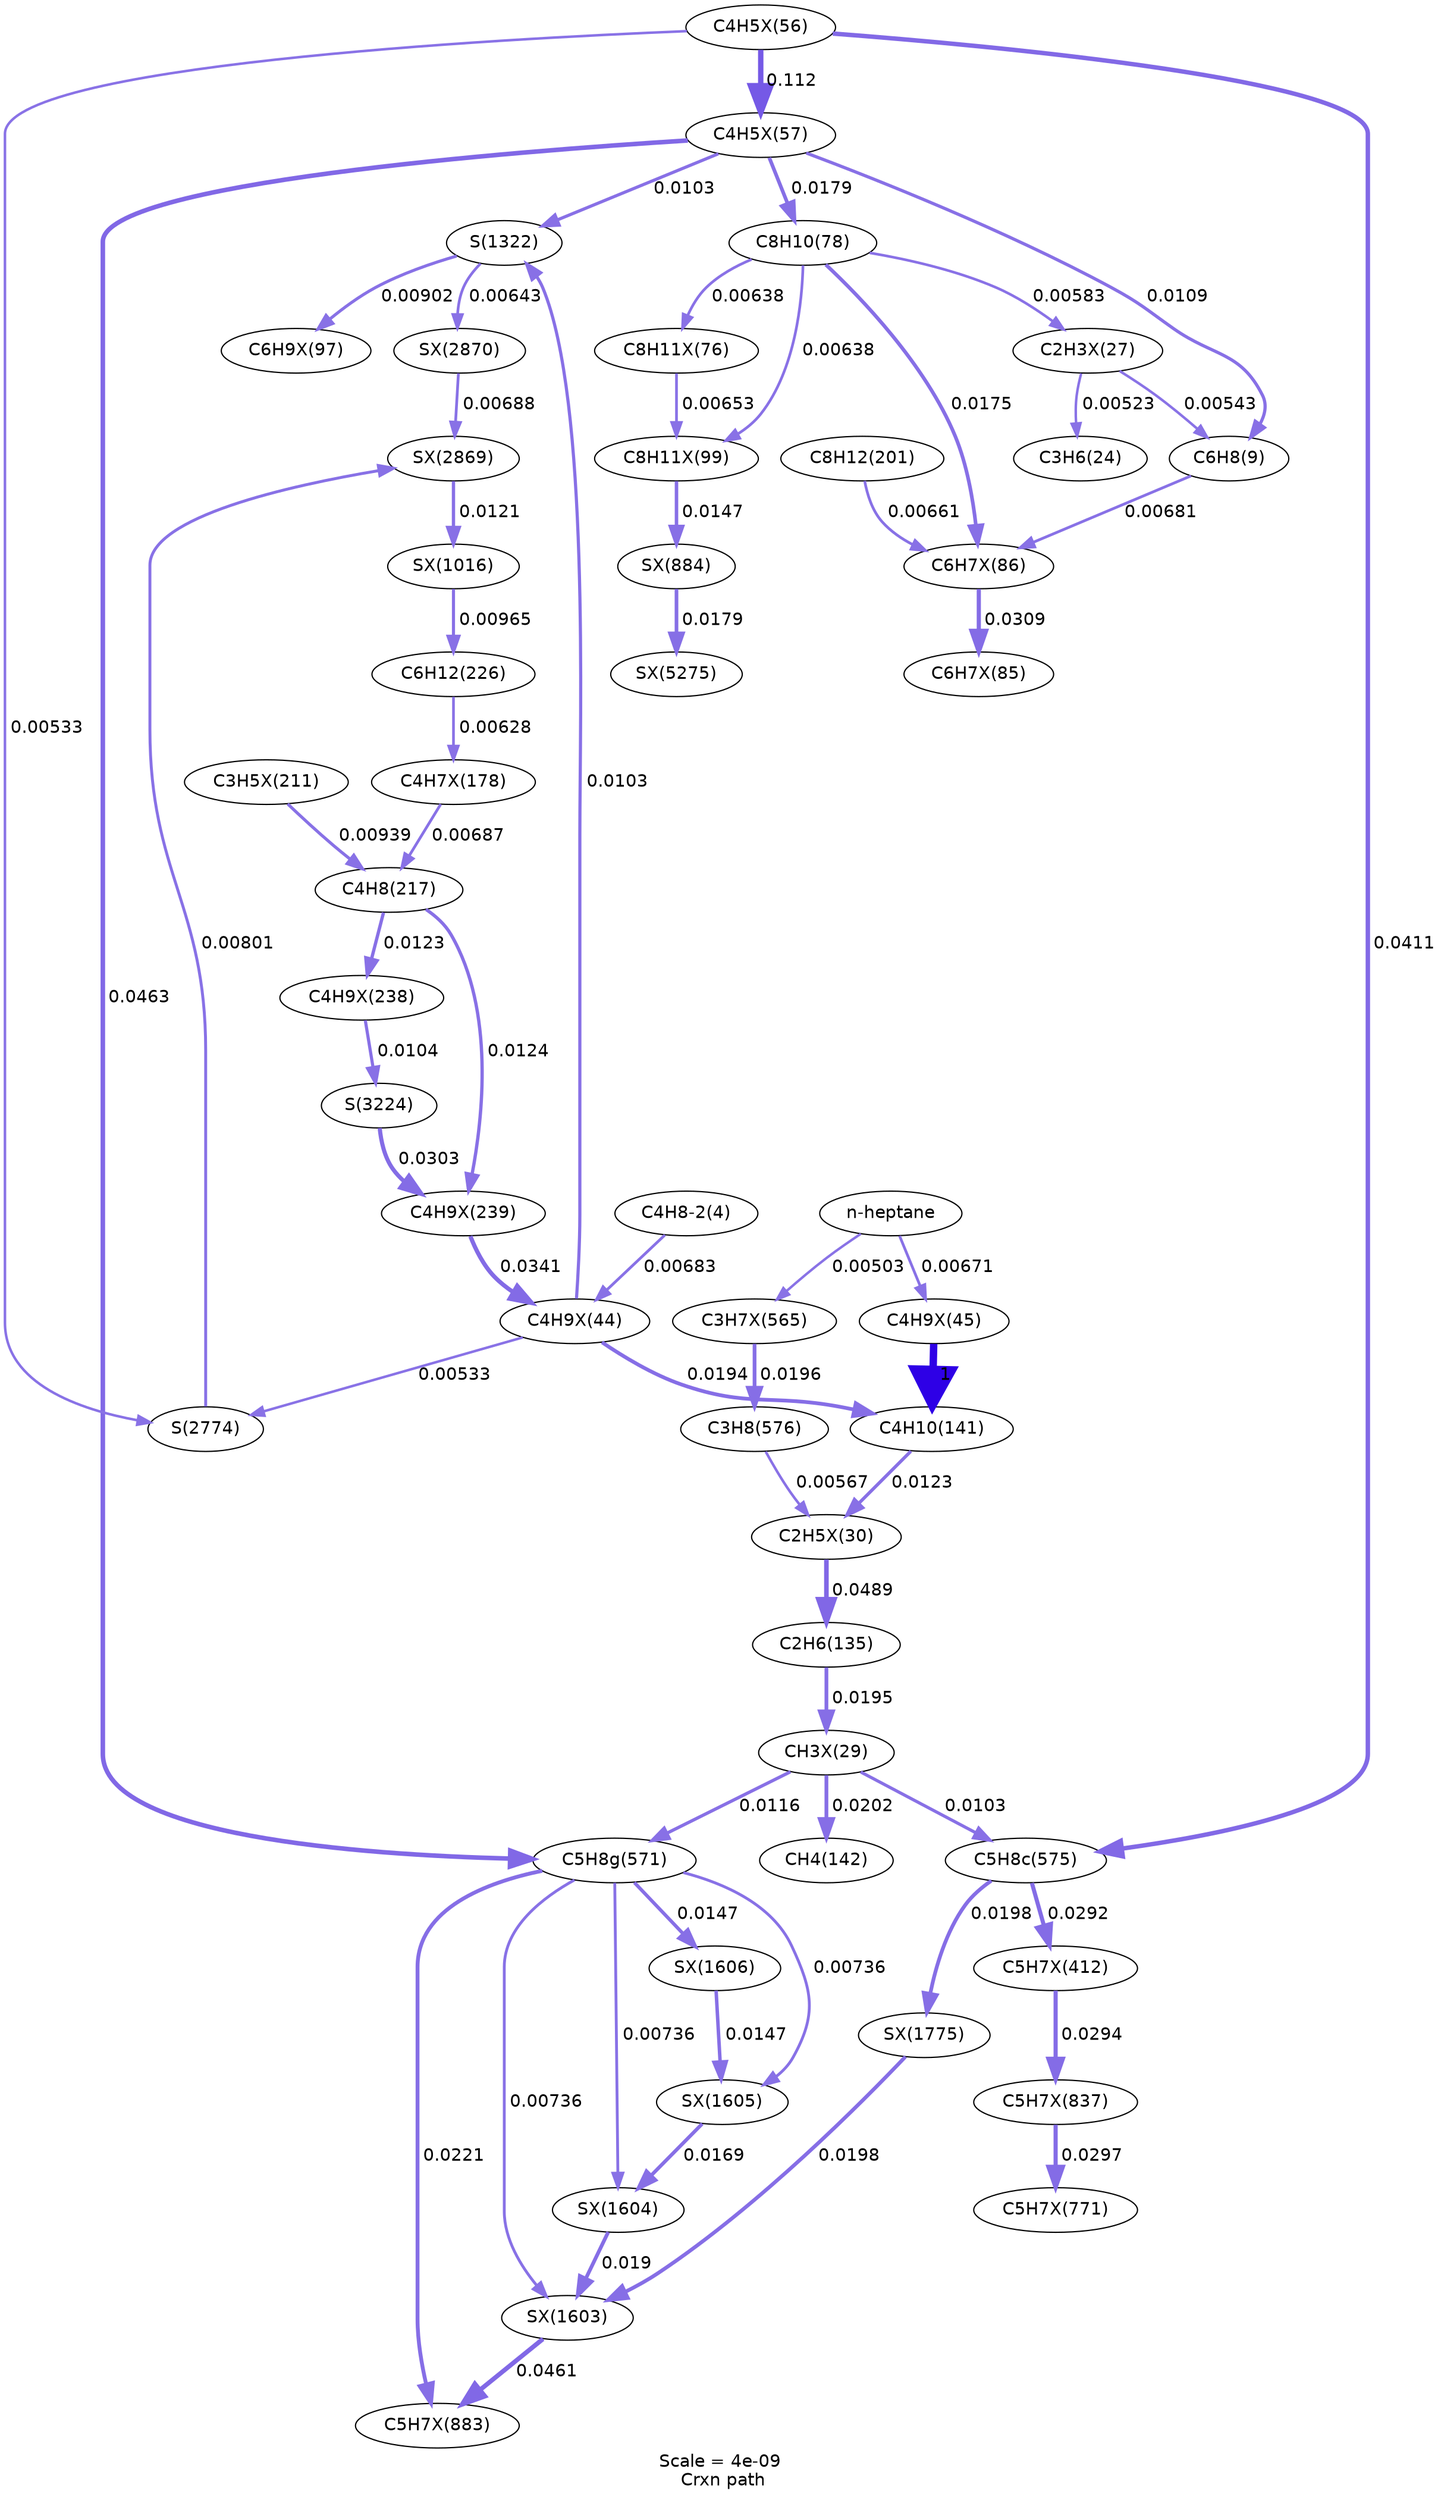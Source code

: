 digraph reaction_paths {
center=1;
s41 -> s9[fontname="Helvetica", style="setlinewidth(2.06)", arrowsize=1.03, color="0.7, 0.505, 0.9"
, label=" 0.00543"];
s12 -> s41[fontname="Helvetica", style="setlinewidth(2.12)", arrowsize=1.06, color="0.7, 0.506, 0.9"
, label=" 0.00583"];
s41 -> s10[fontname="Helvetica", style="setlinewidth(2.03)", arrowsize=1.02, color="0.7, 0.505, 0.9"
, label=" 0.00523"];
s58 -> s9[fontname="Helvetica", style="setlinewidth(2.59)", arrowsize=1.29, color="0.7, 0.511, 0.9"
, label=" 0.0109"];
s57 -> s58[fontname="Helvetica", style="setlinewidth(4.35)", arrowsize=2.17, color="0.7, 0.612, 0.9"
, label=" 0.112"];
s58 -> s12[fontname="Helvetica", style="setlinewidth(2.96)", arrowsize=1.48, color="0.7, 0.518, 0.9"
, label=" 0.0179"];
s58 -> s29[fontname="Helvetica", style="setlinewidth(3.68)", arrowsize=1.84, color="0.7, 0.546, 0.9"
, label=" 0.0463"];
s58 -> s33[fontname="Helvetica", style="setlinewidth(2.55)", arrowsize=1.27, color="0.7, 0.51, 0.9"
, label=" 0.0103"];
s9 -> s66[fontname="Helvetica", style="setlinewidth(2.23)", arrowsize=1.12, color="0.7, 0.507, 0.9"
, label=" 0.00681"];
s57 -> s30[fontname="Helvetica", style="setlinewidth(3.59)", arrowsize=1.8, color="0.7, 0.541, 0.9"
, label=" 0.0411"];
s57 -> s37[fontname="Helvetica", style="setlinewidth(2.05)", arrowsize=1.02, color="0.7, 0.505, 0.9"
, label=" 0.00533"];
s44 -> s13[fontname="Helvetica", style="setlinewidth(3.72)", arrowsize=1.86, color="0.7, 0.549, 0.9"
, label=" 0.0489"];
s16 -> s44[fontname="Helvetica", style="setlinewidth(2.68)", arrowsize=1.34, color="0.7, 0.512, 0.9"
, label=" 0.0123"];
s31 -> s44[fontname="Helvetica", style="setlinewidth(2.1)", arrowsize=1.05, color="0.7, 0.506, 0.9"
, label=" 0.00567"];
s13 -> s43[fontname="Helvetica", style="setlinewidth(3.03)", arrowsize=1.51, color="0.7, 0.52, 0.9"
, label=" 0.0195"];
s74 -> s25[fontname="Helvetica", style="setlinewidth(2.24)", arrowsize=1.12, color="0.7, 0.507, 0.9"
, label=" 0.00687"];
s27 -> s74[fontname="Helvetica", style="setlinewidth(2.17)", arrowsize=1.09, color="0.7, 0.506, 0.9"
, label=" 0.00628"];
s77 -> s25[fontname="Helvetica", style="setlinewidth(2.48)", arrowsize=1.24, color="0.7, 0.509, 0.9"
, label=" 0.00939"];
s25 -> s81[fontname="Helvetica", style="setlinewidth(2.68)", arrowsize=1.34, color="0.7, 0.512, 0.9"
, label=" 0.0124"];
s25 -> s80[fontname="Helvetica", style="setlinewidth(2.68)", arrowsize=1.34, color="0.7, 0.512, 0.9"
, label=" 0.0123"];
s12 -> s66[fontname="Helvetica", style="setlinewidth(2.95)", arrowsize=1.47, color="0.7, 0.517, 0.9"
, label=" 0.0175"];
s66 -> s65[fontname="Helvetica", style="setlinewidth(3.37)", arrowsize=1.69, color="0.7, 0.531, 0.9"
, label=" 0.0309"];
s23 -> s66[fontname="Helvetica", style="setlinewidth(2.21)", arrowsize=1.11, color="0.7, 0.507, 0.9"
, label=" 0.00661"];
s12 -> s69[fontname="Helvetica", style="setlinewidth(2.18)", arrowsize=1.09, color="0.7, 0.506, 0.9"
, label=" 0.00638"];
s12 -> s62[fontname="Helvetica", style="setlinewidth(2.18)", arrowsize=1.09, color="0.7, 0.506, 0.9"
, label=" 0.00638"];
s43 -> s17[fontname="Helvetica", style="setlinewidth(3.05)", arrowsize=1.53, color="0.7, 0.52, 0.9"
, label=" 0.0202"];
s43 -> s29[fontname="Helvetica", style="setlinewidth(2.63)", arrowsize=1.32, color="0.7, 0.512, 0.9"
, label=" 0.0116"];
s43 -> s30[fontname="Helvetica", style="setlinewidth(2.54)", arrowsize=1.27, color="0.7, 0.51, 0.9"
, label=" 0.0103"];
s107 -> s27[fontname="Helvetica", style="setlinewidth(2.5)", arrowsize=1.25, color="0.7, 0.51, 0.9"
, label=" 0.00965"];
s33 -> s67[fontname="Helvetica", style="setlinewidth(2.45)", arrowsize=1.22, color="0.7, 0.509, 0.9"
, label=" 0.00902"];
s7 -> s52[fontname="Helvetica", style="setlinewidth(2.24)", arrowsize=1.12, color="0.7, 0.507, 0.9"
, label=" 0.00683"];
s29 -> s99[fontname="Helvetica", style="setlinewidth(3.12)", arrowsize=1.56, color="0.7, 0.522, 0.9"
, label=" 0.0221"];
s29 -> s117[fontname="Helvetica", style="setlinewidth(2.29)", arrowsize=1.15, color="0.7, 0.507, 0.9"
, label=" 0.00736"];
s29 -> s118[fontname="Helvetica", style="setlinewidth(2.29)", arrowsize=1.15, color="0.7, 0.507, 0.9"
, label=" 0.00736"];
s29 -> s119[fontname="Helvetica", style="setlinewidth(2.29)", arrowsize=1.15, color="0.7, 0.507, 0.9"
, label=" 0.00736"];
s29 -> s120[fontname="Helvetica", style="setlinewidth(2.81)", arrowsize=1.41, color="0.7, 0.515, 0.9"
, label=" 0.0147"];
s30 -> s85[fontname="Helvetica", style="setlinewidth(3.33)", arrowsize=1.67, color="0.7, 0.529, 0.9"
, label=" 0.0292"];
s30 -> s121[fontname="Helvetica", style="setlinewidth(3.04)", arrowsize=1.52, color="0.7, 0.52, 0.9"
, label=" 0.0198"];
s52 -> s16[fontname="Helvetica", style="setlinewidth(3.02)", arrowsize=1.51, color="0.7, 0.519, 0.9"
, label=" 0.0194"];
s81 -> s52[fontname="Helvetica", style="setlinewidth(3.45)", arrowsize=1.72, color="0.7, 0.534, 0.9"
, label=" 0.0341"];
s52 -> s33[fontname="Helvetica", style="setlinewidth(2.55)", arrowsize=1.27, color="0.7, 0.51, 0.9"
, label=" 0.0103"];
s52 -> s37[fontname="Helvetica", style="setlinewidth(2.05)", arrowsize=1.02, color="0.7, 0.505, 0.9"
, label=" 0.00533"];
s53 -> s16[fontname="Helvetica", style="setlinewidth(6)", arrowsize=3, color="0.7, 1.5, 0.9"
, label=" 1"];
s0 -> s53[fontname="Helvetica", style="setlinewidth(2.22)", arrowsize=1.11, color="0.7, 0.507, 0.9"
, label=" 0.00671"];
s38 -> s81[fontname="Helvetica", style="setlinewidth(3.36)", arrowsize=1.68, color="0.7, 0.53, 0.9"
, label=" 0.0303"];
s80 -> s38[fontname="Helvetica", style="setlinewidth(2.55)", arrowsize=1.27, color="0.7, 0.51, 0.9"
, label=" 0.0104"];
s85 -> s98[fontname="Helvetica", style="setlinewidth(3.34)", arrowsize=1.67, color="0.7, 0.529, 0.9"
, label=" 0.0294"];
s98 -> s97[fontname="Helvetica", style="setlinewidth(3.34)", arrowsize=1.67, color="0.7, 0.53, 0.9"
, label=" 0.0297"];
s117 -> s99[fontname="Helvetica", style="setlinewidth(3.68)", arrowsize=1.84, color="0.7, 0.546, 0.9"
, label=" 0.0461"];
s121 -> s117[fontname="Helvetica", style="setlinewidth(3.04)", arrowsize=1.52, color="0.7, 0.52, 0.9"
, label=" 0.0198"];
s118 -> s117[fontname="Helvetica", style="setlinewidth(3.01)", arrowsize=1.5, color="0.7, 0.519, 0.9"
, label=" 0.019"];
s119 -> s118[fontname="Helvetica", style="setlinewidth(2.92)", arrowsize=1.46, color="0.7, 0.517, 0.9"
, label=" 0.0169"];
s120 -> s119[fontname="Helvetica", style="setlinewidth(2.81)", arrowsize=1.41, color="0.7, 0.515, 0.9"
, label=" 0.0147"];
s62 -> s69[fontname="Helvetica", style="setlinewidth(2.2)", arrowsize=1.1, color="0.7, 0.507, 0.9"
, label=" 0.00653"];
s69 -> s100[fontname="Helvetica", style="setlinewidth(2.81)", arrowsize=1.41, color="0.7, 0.515, 0.9"
, label=" 0.0147"];
s100 -> s128[fontname="Helvetica", style="setlinewidth(2.96)", arrowsize=1.48, color="0.7, 0.518, 0.9"
, label=" 0.0179"];
s91 -> s31[fontname="Helvetica", style="setlinewidth(3.03)", arrowsize=1.52, color="0.7, 0.52, 0.9"
, label=" 0.0196"];
s0 -> s91[fontname="Helvetica", style="setlinewidth(2)", arrowsize=1, color="0.7, 0.505, 0.9"
, label=" 0.00503"];
s123 -> s107[fontname="Helvetica", style="setlinewidth(2.66)", arrowsize=1.33, color="0.7, 0.512, 0.9"
, label=" 0.0121"];
s124 -> s123[fontname="Helvetica", style="setlinewidth(2.24)", arrowsize=1.12, color="0.7, 0.507, 0.9"
, label=" 0.00688"];
s37 -> s123[fontname="Helvetica", style="setlinewidth(2.36)", arrowsize=1.18, color="0.7, 0.508, 0.9"
, label=" 0.00801"];
s33 -> s124[fontname="Helvetica", style="setlinewidth(2.19)", arrowsize=1.09, color="0.7, 0.506, 0.9"
, label=" 0.00643"];
s0 [ fontname="Helvetica", label="n-heptane"];
s7 [ fontname="Helvetica", label="C4H8-2(4)"];
s9 [ fontname="Helvetica", label="C6H8(9)"];
s10 [ fontname="Helvetica", label="C3H6(24)"];
s12 [ fontname="Helvetica", label="C8H10(78)"];
s13 [ fontname="Helvetica", label="C2H6(135)"];
s16 [ fontname="Helvetica", label="C4H10(141)"];
s17 [ fontname="Helvetica", label="CH4(142)"];
s23 [ fontname="Helvetica", label="C8H12(201)"];
s25 [ fontname="Helvetica", label="C4H8(217)"];
s27 [ fontname="Helvetica", label="C6H12(226)"];
s29 [ fontname="Helvetica", label="C5H8g(571)"];
s30 [ fontname="Helvetica", label="C5H8c(575)"];
s31 [ fontname="Helvetica", label="C3H8(576)"];
s33 [ fontname="Helvetica", label="S(1322)"];
s37 [ fontname="Helvetica", label="S(2774)"];
s38 [ fontname="Helvetica", label="S(3224)"];
s41 [ fontname="Helvetica", label="C2H3X(27)"];
s43 [ fontname="Helvetica", label="CH3X(29)"];
s44 [ fontname="Helvetica", label="C2H5X(30)"];
s52 [ fontname="Helvetica", label="C4H9X(44)"];
s53 [ fontname="Helvetica", label="C4H9X(45)"];
s57 [ fontname="Helvetica", label="C4H5X(56)"];
s58 [ fontname="Helvetica", label="C4H5X(57)"];
s62 [ fontname="Helvetica", label="C8H11X(76)"];
s65 [ fontname="Helvetica", label="C6H7X(85)"];
s66 [ fontname="Helvetica", label="C6H7X(86)"];
s67 [ fontname="Helvetica", label="C6H9X(97)"];
s69 [ fontname="Helvetica", label="C8H11X(99)"];
s74 [ fontname="Helvetica", label="C4H7X(178)"];
s77 [ fontname="Helvetica", label="C3H5X(211)"];
s80 [ fontname="Helvetica", label="C4H9X(238)"];
s81 [ fontname="Helvetica", label="C4H9X(239)"];
s85 [ fontname="Helvetica", label="C5H7X(412)"];
s91 [ fontname="Helvetica", label="C3H7X(565)"];
s97 [ fontname="Helvetica", label="C5H7X(771)"];
s98 [ fontname="Helvetica", label="C5H7X(837)"];
s99 [ fontname="Helvetica", label="C5H7X(883)"];
s100 [ fontname="Helvetica", label="SX(884)"];
s107 [ fontname="Helvetica", label="SX(1016)"];
s117 [ fontname="Helvetica", label="SX(1603)"];
s118 [ fontname="Helvetica", label="SX(1604)"];
s119 [ fontname="Helvetica", label="SX(1605)"];
s120 [ fontname="Helvetica", label="SX(1606)"];
s121 [ fontname="Helvetica", label="SX(1775)"];
s123 [ fontname="Helvetica", label="SX(2869)"];
s124 [ fontname="Helvetica", label="SX(2870)"];
s128 [ fontname="Helvetica", label="SX(5275)"];
 label = "Scale = 4e-09\l Crxn path";
 fontname = "Helvetica";
}
